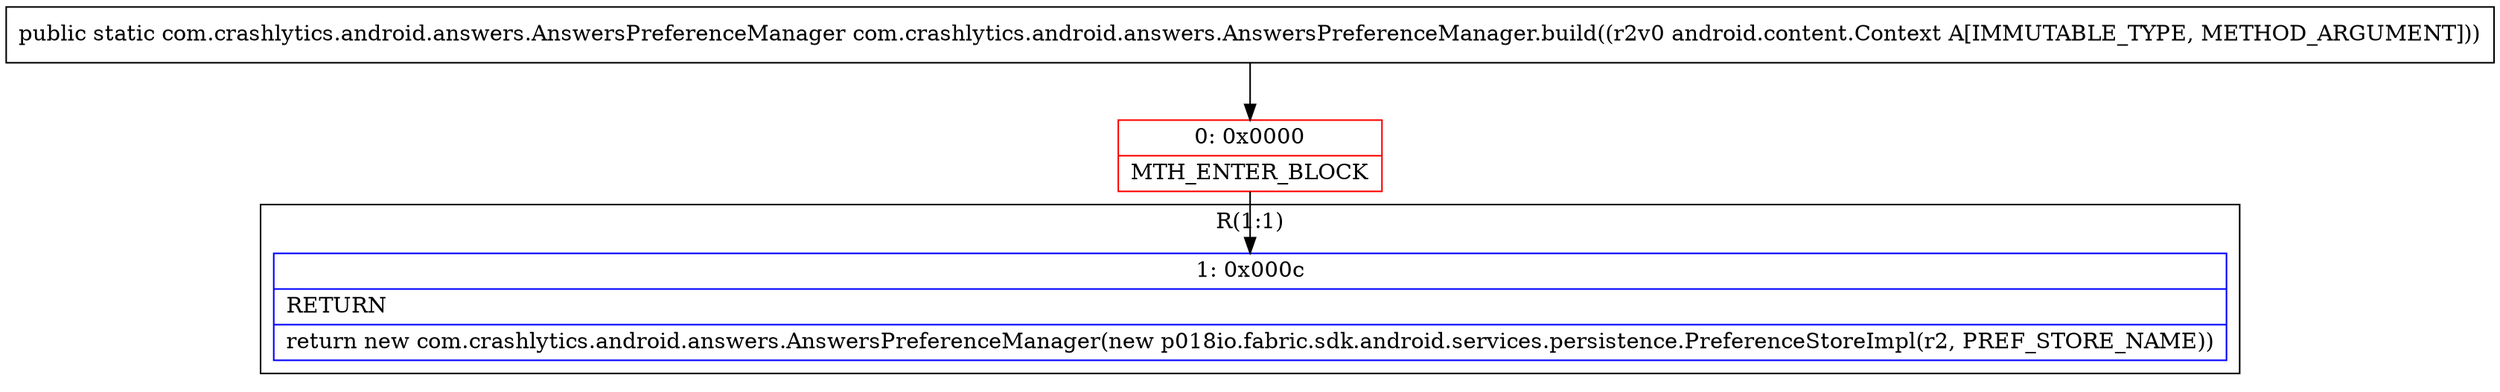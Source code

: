 digraph "CFG forcom.crashlytics.android.answers.AnswersPreferenceManager.build(Landroid\/content\/Context;)Lcom\/crashlytics\/android\/answers\/AnswersPreferenceManager;" {
subgraph cluster_Region_487938108 {
label = "R(1:1)";
node [shape=record,color=blue];
Node_1 [shape=record,label="{1\:\ 0x000c|RETURN\l|return new com.crashlytics.android.answers.AnswersPreferenceManager(new p018io.fabric.sdk.android.services.persistence.PreferenceStoreImpl(r2, PREF_STORE_NAME))\l}"];
}
Node_0 [shape=record,color=red,label="{0\:\ 0x0000|MTH_ENTER_BLOCK\l}"];
MethodNode[shape=record,label="{public static com.crashlytics.android.answers.AnswersPreferenceManager com.crashlytics.android.answers.AnswersPreferenceManager.build((r2v0 android.content.Context A[IMMUTABLE_TYPE, METHOD_ARGUMENT])) }"];
MethodNode -> Node_0;
Node_0 -> Node_1;
}


